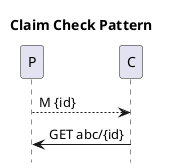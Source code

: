 @startuml
title Claim Check Pattern
hide footbox

P-->C: M {id}
C->P: GET abc/{id}
@enduml
? GDPR
? Large Payload

